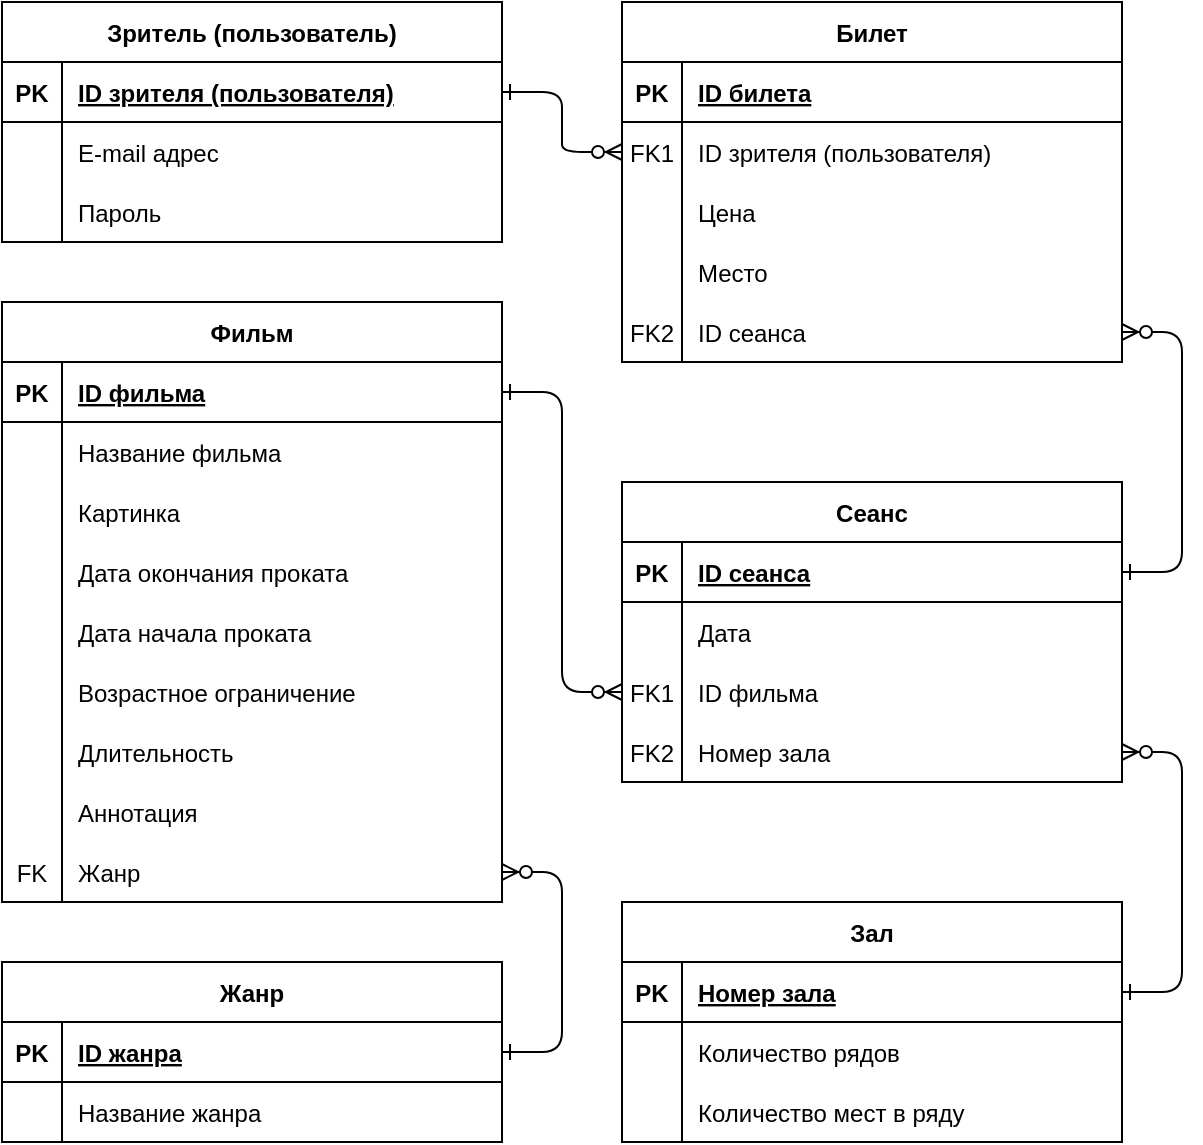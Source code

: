 <mxfile compressed="false" version="13.10.2" type="device">
  <diagram id="R2lEEEUBdFMjLlhIrx00" name="Page-1">
    <mxGraphModel dx="702" dy="746" grid="1" gridSize="10" guides="1" tooltips="1" connect="1" arrows="1" fold="1" page="1" pageScale="1" pageWidth="850" pageHeight="1100" math="0" shadow="0" extFonts="Permanent Marker^https://fonts.googleapis.com/css?family=Permanent+Marker">
      <root>
        <mxCell id="0" />
        <mxCell id="1" parent="0" />
        <mxCell id="C-vyLk0tnHw3VtMMgP7b-1" value="" style="edgeStyle=entityRelationEdgeStyle;endArrow=ERzeroToMany;startArrow=ERone;endFill=1;startFill=0;" parent="1" source="C-vyLk0tnHw3VtMMgP7b-24" target="C-vyLk0tnHw3VtMMgP7b-6" edge="1">
          <mxGeometry width="100" height="100" relative="1" as="geometry">
            <mxPoint x="340" y="720" as="sourcePoint" />
            <mxPoint x="440" y="620" as="targetPoint" />
          </mxGeometry>
        </mxCell>
        <mxCell id="C-vyLk0tnHw3VtMMgP7b-2" value="Билет" style="shape=table;startSize=30;container=1;collapsible=1;childLayout=tableLayout;fixedRows=1;rowLines=0;fontStyle=1;align=center;resizeLast=1;" parent="1" vertex="1">
          <mxGeometry x="450" y="60" width="250" height="180" as="geometry" />
        </mxCell>
        <mxCell id="C-vyLk0tnHw3VtMMgP7b-3" value="" style="shape=partialRectangle;collapsible=0;dropTarget=0;pointerEvents=0;fillColor=none;points=[[0,0.5],[1,0.5]];portConstraint=eastwest;top=0;left=0;right=0;bottom=1;" parent="C-vyLk0tnHw3VtMMgP7b-2" vertex="1">
          <mxGeometry y="30" width="250" height="30" as="geometry" />
        </mxCell>
        <mxCell id="C-vyLk0tnHw3VtMMgP7b-4" value="PK" style="shape=partialRectangle;overflow=hidden;connectable=0;fillColor=none;top=0;left=0;bottom=0;right=0;fontStyle=1;" parent="C-vyLk0tnHw3VtMMgP7b-3" vertex="1">
          <mxGeometry width="30" height="30" as="geometry" />
        </mxCell>
        <mxCell id="C-vyLk0tnHw3VtMMgP7b-5" value="ID билета" style="shape=partialRectangle;overflow=hidden;connectable=0;fillColor=none;top=0;left=0;bottom=0;right=0;align=left;spacingLeft=6;fontStyle=5;" parent="C-vyLk0tnHw3VtMMgP7b-3" vertex="1">
          <mxGeometry x="30" width="220" height="30" as="geometry" />
        </mxCell>
        <mxCell id="C-vyLk0tnHw3VtMMgP7b-6" value="" style="shape=partialRectangle;collapsible=0;dropTarget=0;pointerEvents=0;fillColor=none;points=[[0,0.5],[1,0.5]];portConstraint=eastwest;top=0;left=0;right=0;bottom=0;" parent="C-vyLk0tnHw3VtMMgP7b-2" vertex="1">
          <mxGeometry y="60" width="250" height="30" as="geometry" />
        </mxCell>
        <mxCell id="C-vyLk0tnHw3VtMMgP7b-7" value="FK1" style="shape=partialRectangle;overflow=hidden;connectable=0;fillColor=none;top=0;left=0;bottom=0;right=0;" parent="C-vyLk0tnHw3VtMMgP7b-6" vertex="1">
          <mxGeometry width="30" height="30" as="geometry" />
        </mxCell>
        <mxCell id="C-vyLk0tnHw3VtMMgP7b-8" value="ID зрителя (пользователя)" style="shape=partialRectangle;overflow=hidden;connectable=0;fillColor=none;top=0;left=0;bottom=0;right=0;align=left;spacingLeft=6;fontStyle=0" parent="C-vyLk0tnHw3VtMMgP7b-6" vertex="1">
          <mxGeometry x="30" width="220" height="30" as="geometry" />
        </mxCell>
        <mxCell id="Td2kAmXpezJlwMa1B2eU-5" value="" style="shape=partialRectangle;collapsible=0;dropTarget=0;pointerEvents=0;fillColor=none;points=[[0,0.5],[1,0.5]];portConstraint=eastwest;top=0;left=0;right=0;bottom=0;" parent="C-vyLk0tnHw3VtMMgP7b-2" vertex="1">
          <mxGeometry y="90" width="250" height="30" as="geometry" />
        </mxCell>
        <mxCell id="Td2kAmXpezJlwMa1B2eU-6" value="" style="shape=partialRectangle;overflow=hidden;connectable=0;fillColor=none;top=0;left=0;bottom=0;right=0;" parent="Td2kAmXpezJlwMa1B2eU-5" vertex="1">
          <mxGeometry width="30" height="30" as="geometry" />
        </mxCell>
        <mxCell id="Td2kAmXpezJlwMa1B2eU-7" value="Цена" style="shape=partialRectangle;overflow=hidden;connectable=0;fillColor=none;top=0;left=0;bottom=0;right=0;align=left;spacingLeft=6;fontStyle=0" parent="Td2kAmXpezJlwMa1B2eU-5" vertex="1">
          <mxGeometry x="30" width="220" height="30" as="geometry" />
        </mxCell>
        <mxCell id="knUdgXdHKQA402Z2bqrf-50" value="" style="shape=partialRectangle;collapsible=0;dropTarget=0;pointerEvents=0;fillColor=none;points=[[0,0.5],[1,0.5]];portConstraint=eastwest;top=0;left=0;right=0;bottom=0;" parent="C-vyLk0tnHw3VtMMgP7b-2" vertex="1">
          <mxGeometry y="120" width="250" height="30" as="geometry" />
        </mxCell>
        <mxCell id="knUdgXdHKQA402Z2bqrf-51" value="" style="shape=partialRectangle;overflow=hidden;connectable=0;fillColor=none;top=0;left=0;bottom=0;right=0;" parent="knUdgXdHKQA402Z2bqrf-50" vertex="1">
          <mxGeometry width="30" height="30" as="geometry" />
        </mxCell>
        <mxCell id="knUdgXdHKQA402Z2bqrf-52" value="Место" style="shape=partialRectangle;overflow=hidden;connectable=0;fillColor=none;top=0;left=0;bottom=0;right=0;align=left;spacingLeft=6;fontStyle=0" parent="knUdgXdHKQA402Z2bqrf-50" vertex="1">
          <mxGeometry x="30" width="220" height="30" as="geometry" />
        </mxCell>
        <mxCell id="Yhdj4WIYWF1XucsoO9qQ-97" value="" style="shape=partialRectangle;collapsible=0;dropTarget=0;pointerEvents=0;fillColor=none;points=[[0,0.5],[1,0.5]];portConstraint=eastwest;top=0;left=0;right=0;bottom=0;" parent="C-vyLk0tnHw3VtMMgP7b-2" vertex="1">
          <mxGeometry y="150" width="250" height="30" as="geometry" />
        </mxCell>
        <mxCell id="Yhdj4WIYWF1XucsoO9qQ-98" value="FK2" style="shape=partialRectangle;overflow=hidden;connectable=0;fillColor=none;top=0;left=0;bottom=0;right=0;" parent="Yhdj4WIYWF1XucsoO9qQ-97" vertex="1">
          <mxGeometry width="30" height="30" as="geometry" />
        </mxCell>
        <mxCell id="Yhdj4WIYWF1XucsoO9qQ-99" value="ID сеанса" style="shape=partialRectangle;overflow=hidden;connectable=0;fillColor=none;top=0;left=0;bottom=0;right=0;align=left;spacingLeft=6;fontStyle=0" parent="Yhdj4WIYWF1XucsoO9qQ-97" vertex="1">
          <mxGeometry x="30" width="220" height="30" as="geometry" />
        </mxCell>
        <mxCell id="C-vyLk0tnHw3VtMMgP7b-13" value="Сеанс" style="shape=table;startSize=30;container=1;collapsible=1;childLayout=tableLayout;fixedRows=1;rowLines=0;fontStyle=1;align=center;resizeLast=1;" parent="1" vertex="1">
          <mxGeometry x="450" y="300" width="250" height="150" as="geometry">
            <mxRectangle x="450" y="470" width="70" height="30" as="alternateBounds" />
          </mxGeometry>
        </mxCell>
        <mxCell id="C-vyLk0tnHw3VtMMgP7b-14" value="" style="shape=partialRectangle;collapsible=0;dropTarget=0;pointerEvents=0;fillColor=none;points=[[0,0.5],[1,0.5]];portConstraint=eastwest;top=0;left=0;right=0;bottom=1;" parent="C-vyLk0tnHw3VtMMgP7b-13" vertex="1">
          <mxGeometry y="30" width="250" height="30" as="geometry" />
        </mxCell>
        <mxCell id="C-vyLk0tnHw3VtMMgP7b-15" value="PK" style="shape=partialRectangle;overflow=hidden;connectable=0;fillColor=none;top=0;left=0;bottom=0;right=0;fontStyle=1;" parent="C-vyLk0tnHw3VtMMgP7b-14" vertex="1">
          <mxGeometry width="30" height="30" as="geometry" />
        </mxCell>
        <mxCell id="C-vyLk0tnHw3VtMMgP7b-16" value="ID сеанса" style="shape=partialRectangle;overflow=hidden;connectable=0;fillColor=none;top=0;left=0;bottom=0;right=0;align=left;spacingLeft=6;fontStyle=5;" parent="C-vyLk0tnHw3VtMMgP7b-14" vertex="1">
          <mxGeometry x="30" width="220" height="30" as="geometry" />
        </mxCell>
        <mxCell id="C-vyLk0tnHw3VtMMgP7b-17" value="" style="shape=partialRectangle;collapsible=0;dropTarget=0;pointerEvents=0;fillColor=none;points=[[0,0.5],[1,0.5]];portConstraint=eastwest;top=0;left=0;right=0;bottom=0;" parent="C-vyLk0tnHw3VtMMgP7b-13" vertex="1">
          <mxGeometry y="60" width="250" height="30" as="geometry" />
        </mxCell>
        <mxCell id="C-vyLk0tnHw3VtMMgP7b-18" value="" style="shape=partialRectangle;overflow=hidden;connectable=0;fillColor=none;top=0;left=0;bottom=0;right=0;" parent="C-vyLk0tnHw3VtMMgP7b-17" vertex="1">
          <mxGeometry width="30" height="30" as="geometry" />
        </mxCell>
        <mxCell id="C-vyLk0tnHw3VtMMgP7b-19" value="Дата" style="shape=partialRectangle;overflow=hidden;connectable=0;fillColor=none;top=0;left=0;bottom=0;right=0;align=left;spacingLeft=6;" parent="C-vyLk0tnHw3VtMMgP7b-17" vertex="1">
          <mxGeometry x="30" width="220" height="30" as="geometry" />
        </mxCell>
        <mxCell id="Yhdj4WIYWF1XucsoO9qQ-45" value="" style="shape=partialRectangle;collapsible=0;dropTarget=0;pointerEvents=0;fillColor=none;points=[[0,0.5],[1,0.5]];portConstraint=eastwest;top=0;left=0;right=0;bottom=0;" parent="C-vyLk0tnHw3VtMMgP7b-13" vertex="1">
          <mxGeometry y="90" width="250" height="30" as="geometry" />
        </mxCell>
        <mxCell id="Yhdj4WIYWF1XucsoO9qQ-46" value="FK1" style="shape=partialRectangle;overflow=hidden;connectable=0;fillColor=none;top=0;left=0;bottom=0;right=0;" parent="Yhdj4WIYWF1XucsoO9qQ-45" vertex="1">
          <mxGeometry width="30" height="30" as="geometry" />
        </mxCell>
        <mxCell id="Yhdj4WIYWF1XucsoO9qQ-47" value="ID фильма" style="shape=partialRectangle;overflow=hidden;connectable=0;fillColor=none;top=0;left=0;bottom=0;right=0;align=left;spacingLeft=6;" parent="Yhdj4WIYWF1XucsoO9qQ-45" vertex="1">
          <mxGeometry x="30" width="220" height="30" as="geometry" />
        </mxCell>
        <mxCell id="Yhdj4WIYWF1XucsoO9qQ-48" value="" style="shape=partialRectangle;collapsible=0;dropTarget=0;pointerEvents=0;fillColor=none;points=[[0,0.5],[1,0.5]];portConstraint=eastwest;top=0;left=0;right=0;bottom=0;" parent="C-vyLk0tnHw3VtMMgP7b-13" vertex="1">
          <mxGeometry y="120" width="250" height="30" as="geometry" />
        </mxCell>
        <mxCell id="Yhdj4WIYWF1XucsoO9qQ-49" value="FK2" style="shape=partialRectangle;overflow=hidden;connectable=0;fillColor=none;top=0;left=0;bottom=0;right=0;" parent="Yhdj4WIYWF1XucsoO9qQ-48" vertex="1">
          <mxGeometry width="30" height="30" as="geometry" />
        </mxCell>
        <mxCell id="Yhdj4WIYWF1XucsoO9qQ-50" value="Номер зала" style="shape=partialRectangle;overflow=hidden;connectable=0;fillColor=none;top=0;left=0;bottom=0;right=0;align=left;spacingLeft=6;" parent="Yhdj4WIYWF1XucsoO9qQ-48" vertex="1">
          <mxGeometry x="30" width="220" height="30" as="geometry" />
        </mxCell>
        <mxCell id="C-vyLk0tnHw3VtMMgP7b-23" value="Зритель (пользователь)" style="shape=table;startSize=30;container=1;collapsible=1;childLayout=tableLayout;fixedRows=1;rowLines=0;fontStyle=1;align=center;resizeLast=1;" parent="1" vertex="1">
          <mxGeometry x="140" y="60" width="250" height="120" as="geometry" />
        </mxCell>
        <mxCell id="C-vyLk0tnHw3VtMMgP7b-24" value="" style="shape=partialRectangle;collapsible=0;dropTarget=0;pointerEvents=0;fillColor=none;points=[[0,0.5],[1,0.5]];portConstraint=eastwest;top=0;left=0;right=0;bottom=1;" parent="C-vyLk0tnHw3VtMMgP7b-23" vertex="1">
          <mxGeometry y="30" width="250" height="30" as="geometry" />
        </mxCell>
        <mxCell id="C-vyLk0tnHw3VtMMgP7b-25" value="PK" style="shape=partialRectangle;overflow=hidden;connectable=0;fillColor=none;top=0;left=0;bottom=0;right=0;fontStyle=1;" parent="C-vyLk0tnHw3VtMMgP7b-24" vertex="1">
          <mxGeometry width="30" height="30" as="geometry" />
        </mxCell>
        <mxCell id="C-vyLk0tnHw3VtMMgP7b-26" value="ID зрителя (пользователя)" style="shape=partialRectangle;overflow=hidden;connectable=0;fillColor=none;top=0;left=0;bottom=0;right=0;align=left;spacingLeft=6;fontStyle=5;" parent="C-vyLk0tnHw3VtMMgP7b-24" vertex="1">
          <mxGeometry x="30" width="220" height="30" as="geometry" />
        </mxCell>
        <mxCell id="Yhdj4WIYWF1XucsoO9qQ-82" value="" style="shape=partialRectangle;collapsible=0;dropTarget=0;pointerEvents=0;fillColor=none;points=[[0,0.5],[1,0.5]];portConstraint=eastwest;top=0;left=0;right=0;bottom=0;" parent="C-vyLk0tnHw3VtMMgP7b-23" vertex="1">
          <mxGeometry y="60" width="250" height="30" as="geometry" />
        </mxCell>
        <mxCell id="Yhdj4WIYWF1XucsoO9qQ-83" value="" style="shape=partialRectangle;overflow=hidden;connectable=0;fillColor=none;top=0;left=0;bottom=0;right=0;" parent="Yhdj4WIYWF1XucsoO9qQ-82" vertex="1">
          <mxGeometry width="30" height="30" as="geometry" />
        </mxCell>
        <mxCell id="Yhdj4WIYWF1XucsoO9qQ-84" value="E-mail адрес" style="shape=partialRectangle;overflow=hidden;connectable=0;fillColor=none;top=0;left=0;bottom=0;right=0;align=left;spacingLeft=6;" parent="Yhdj4WIYWF1XucsoO9qQ-82" vertex="1">
          <mxGeometry x="30" width="220" height="30" as="geometry" />
        </mxCell>
        <mxCell id="Yhdj4WIYWF1XucsoO9qQ-85" value="" style="shape=partialRectangle;collapsible=0;dropTarget=0;pointerEvents=0;fillColor=none;points=[[0,0.5],[1,0.5]];portConstraint=eastwest;top=0;left=0;right=0;bottom=0;" parent="C-vyLk0tnHw3VtMMgP7b-23" vertex="1">
          <mxGeometry y="90" width="250" height="30" as="geometry" />
        </mxCell>
        <mxCell id="Yhdj4WIYWF1XucsoO9qQ-86" value="" style="shape=partialRectangle;overflow=hidden;connectable=0;fillColor=none;top=0;left=0;bottom=0;right=0;" parent="Yhdj4WIYWF1XucsoO9qQ-85" vertex="1">
          <mxGeometry width="30" height="30" as="geometry" />
        </mxCell>
        <mxCell id="Yhdj4WIYWF1XucsoO9qQ-87" value="Пароль" style="shape=partialRectangle;overflow=hidden;connectable=0;fillColor=none;top=0;left=0;bottom=0;right=0;align=left;spacingLeft=6;" parent="Yhdj4WIYWF1XucsoO9qQ-85" vertex="1">
          <mxGeometry x="30" width="220" height="30" as="geometry" />
        </mxCell>
        <mxCell id="Yhdj4WIYWF1XucsoO9qQ-9" value="Фильм" style="shape=table;startSize=30;container=1;collapsible=1;childLayout=tableLayout;fixedRows=1;rowLines=0;fontStyle=1;align=center;resizeLast=1;" parent="1" vertex="1">
          <mxGeometry x="140" y="210" width="250" height="300" as="geometry" />
        </mxCell>
        <mxCell id="Yhdj4WIYWF1XucsoO9qQ-10" value="" style="shape=partialRectangle;collapsible=0;dropTarget=0;pointerEvents=0;fillColor=none;points=[[0,0.5],[1,0.5]];portConstraint=eastwest;top=0;left=0;right=0;bottom=1;" parent="Yhdj4WIYWF1XucsoO9qQ-9" vertex="1">
          <mxGeometry y="30" width="250" height="30" as="geometry" />
        </mxCell>
        <mxCell id="Yhdj4WIYWF1XucsoO9qQ-11" value="PK" style="shape=partialRectangle;overflow=hidden;connectable=0;fillColor=none;top=0;left=0;bottom=0;right=0;fontStyle=1;" parent="Yhdj4WIYWF1XucsoO9qQ-10" vertex="1">
          <mxGeometry width="30" height="30" as="geometry" />
        </mxCell>
        <mxCell id="Yhdj4WIYWF1XucsoO9qQ-12" value="ID фильма" style="shape=partialRectangle;overflow=hidden;connectable=0;fillColor=none;top=0;left=0;bottom=0;right=0;align=left;spacingLeft=6;fontStyle=5;" parent="Yhdj4WIYWF1XucsoO9qQ-10" vertex="1">
          <mxGeometry x="30" width="220" height="30" as="geometry" />
        </mxCell>
        <mxCell id="Yhdj4WIYWF1XucsoO9qQ-13" value="" style="shape=partialRectangle;collapsible=0;dropTarget=0;pointerEvents=0;fillColor=none;points=[[0,0.5],[1,0.5]];portConstraint=eastwest;top=0;left=0;right=0;bottom=0;" parent="Yhdj4WIYWF1XucsoO9qQ-9" vertex="1">
          <mxGeometry y="60" width="250" height="30" as="geometry" />
        </mxCell>
        <mxCell id="Yhdj4WIYWF1XucsoO9qQ-14" value="" style="shape=partialRectangle;overflow=hidden;connectable=0;fillColor=none;top=0;left=0;bottom=0;right=0;" parent="Yhdj4WIYWF1XucsoO9qQ-13" vertex="1">
          <mxGeometry width="30" height="30" as="geometry" />
        </mxCell>
        <mxCell id="Yhdj4WIYWF1XucsoO9qQ-15" value="Название фильма" style="shape=partialRectangle;overflow=hidden;connectable=0;fillColor=none;top=0;left=0;bottom=0;right=0;align=left;spacingLeft=6;" parent="Yhdj4WIYWF1XucsoO9qQ-13" vertex="1">
          <mxGeometry x="30" width="220" height="30" as="geometry" />
        </mxCell>
        <mxCell id="eFPbYfmMEYvEz1cZRnvm-68" value="" style="shape=partialRectangle;collapsible=0;dropTarget=0;pointerEvents=0;fillColor=none;points=[[0,0.5],[1,0.5]];portConstraint=eastwest;top=0;left=0;right=0;bottom=0;" parent="Yhdj4WIYWF1XucsoO9qQ-9" vertex="1">
          <mxGeometry y="90" width="250" height="30" as="geometry" />
        </mxCell>
        <mxCell id="eFPbYfmMEYvEz1cZRnvm-69" value="" style="shape=partialRectangle;overflow=hidden;connectable=0;fillColor=none;top=0;left=0;bottom=0;right=0;" parent="eFPbYfmMEYvEz1cZRnvm-68" vertex="1">
          <mxGeometry width="30" height="30" as="geometry" />
        </mxCell>
        <mxCell id="eFPbYfmMEYvEz1cZRnvm-70" value="Картинка" style="shape=partialRectangle;overflow=hidden;connectable=0;fillColor=none;top=0;left=0;bottom=0;right=0;align=left;spacingLeft=6;" parent="eFPbYfmMEYvEz1cZRnvm-68" vertex="1">
          <mxGeometry x="30" width="220" height="30" as="geometry" />
        </mxCell>
        <mxCell id="eFPbYfmMEYvEz1cZRnvm-86" value="" style="shape=partialRectangle;collapsible=0;dropTarget=0;pointerEvents=0;fillColor=none;points=[[0,0.5],[1,0.5]];portConstraint=eastwest;top=0;left=0;right=0;bottom=0;" parent="Yhdj4WIYWF1XucsoO9qQ-9" vertex="1">
          <mxGeometry y="120" width="250" height="30" as="geometry" />
        </mxCell>
        <mxCell id="eFPbYfmMEYvEz1cZRnvm-87" value="" style="shape=partialRectangle;overflow=hidden;connectable=0;fillColor=none;top=0;left=0;bottom=0;right=0;" parent="eFPbYfmMEYvEz1cZRnvm-86" vertex="1">
          <mxGeometry width="30" height="30" as="geometry" />
        </mxCell>
        <mxCell id="eFPbYfmMEYvEz1cZRnvm-88" value="Дата окончания проката" style="shape=partialRectangle;overflow=hidden;connectable=0;fillColor=none;top=0;left=0;bottom=0;right=0;align=left;spacingLeft=6;" parent="eFPbYfmMEYvEz1cZRnvm-86" vertex="1">
          <mxGeometry x="30" width="220" height="30" as="geometry" />
        </mxCell>
        <mxCell id="eFPbYfmMEYvEz1cZRnvm-83" value="" style="shape=partialRectangle;collapsible=0;dropTarget=0;pointerEvents=0;fillColor=none;points=[[0,0.5],[1,0.5]];portConstraint=eastwest;top=0;left=0;right=0;bottom=0;" parent="Yhdj4WIYWF1XucsoO9qQ-9" vertex="1">
          <mxGeometry y="150" width="250" height="30" as="geometry" />
        </mxCell>
        <mxCell id="eFPbYfmMEYvEz1cZRnvm-84" value="" style="shape=partialRectangle;overflow=hidden;connectable=0;fillColor=none;top=0;left=0;bottom=0;right=0;" parent="eFPbYfmMEYvEz1cZRnvm-83" vertex="1">
          <mxGeometry width="30" height="30" as="geometry" />
        </mxCell>
        <mxCell id="eFPbYfmMEYvEz1cZRnvm-85" value="Дата начала проката" style="shape=partialRectangle;overflow=hidden;connectable=0;fillColor=none;top=0;left=0;bottom=0;right=0;align=left;spacingLeft=6;" parent="eFPbYfmMEYvEz1cZRnvm-83" vertex="1">
          <mxGeometry x="30" width="220" height="30" as="geometry" />
        </mxCell>
        <mxCell id="eFPbYfmMEYvEz1cZRnvm-80" value="" style="shape=partialRectangle;collapsible=0;dropTarget=0;pointerEvents=0;fillColor=none;points=[[0,0.5],[1,0.5]];portConstraint=eastwest;top=0;left=0;right=0;bottom=0;" parent="Yhdj4WIYWF1XucsoO9qQ-9" vertex="1">
          <mxGeometry y="180" width="250" height="30" as="geometry" />
        </mxCell>
        <mxCell id="eFPbYfmMEYvEz1cZRnvm-81" value="" style="shape=partialRectangle;overflow=hidden;connectable=0;fillColor=none;top=0;left=0;bottom=0;right=0;" parent="eFPbYfmMEYvEz1cZRnvm-80" vertex="1">
          <mxGeometry width="30" height="30" as="geometry" />
        </mxCell>
        <mxCell id="eFPbYfmMEYvEz1cZRnvm-82" value="Возрастное ограничение" style="shape=partialRectangle;overflow=hidden;connectable=0;fillColor=none;top=0;left=0;bottom=0;right=0;align=left;spacingLeft=6;" parent="eFPbYfmMEYvEz1cZRnvm-80" vertex="1">
          <mxGeometry x="30" width="220" height="30" as="geometry" />
        </mxCell>
        <mxCell id="eFPbYfmMEYvEz1cZRnvm-77" value="" style="shape=partialRectangle;collapsible=0;dropTarget=0;pointerEvents=0;fillColor=none;points=[[0,0.5],[1,0.5]];portConstraint=eastwest;top=0;left=0;right=0;bottom=0;" parent="Yhdj4WIYWF1XucsoO9qQ-9" vertex="1">
          <mxGeometry y="210" width="250" height="30" as="geometry" />
        </mxCell>
        <mxCell id="eFPbYfmMEYvEz1cZRnvm-78" value="" style="shape=partialRectangle;overflow=hidden;connectable=0;fillColor=none;top=0;left=0;bottom=0;right=0;" parent="eFPbYfmMEYvEz1cZRnvm-77" vertex="1">
          <mxGeometry width="30" height="30" as="geometry" />
        </mxCell>
        <mxCell id="eFPbYfmMEYvEz1cZRnvm-79" value="Длительность" style="shape=partialRectangle;overflow=hidden;connectable=0;fillColor=none;top=0;left=0;bottom=0;right=0;align=left;spacingLeft=6;" parent="eFPbYfmMEYvEz1cZRnvm-77" vertex="1">
          <mxGeometry x="30" width="220" height="30" as="geometry" />
        </mxCell>
        <mxCell id="eFPbYfmMEYvEz1cZRnvm-71" value="" style="shape=partialRectangle;collapsible=0;dropTarget=0;pointerEvents=0;fillColor=none;points=[[0,0.5],[1,0.5]];portConstraint=eastwest;top=0;left=0;right=0;bottom=0;" parent="Yhdj4WIYWF1XucsoO9qQ-9" vertex="1">
          <mxGeometry y="240" width="250" height="30" as="geometry" />
        </mxCell>
        <mxCell id="eFPbYfmMEYvEz1cZRnvm-72" value="" style="shape=partialRectangle;overflow=hidden;connectable=0;fillColor=none;top=0;left=0;bottom=0;right=0;" parent="eFPbYfmMEYvEz1cZRnvm-71" vertex="1">
          <mxGeometry width="30" height="30" as="geometry" />
        </mxCell>
        <mxCell id="eFPbYfmMEYvEz1cZRnvm-73" value="Аннотация" style="shape=partialRectangle;overflow=hidden;connectable=0;fillColor=none;top=0;left=0;bottom=0;right=0;align=left;spacingLeft=6;" parent="eFPbYfmMEYvEz1cZRnvm-71" vertex="1">
          <mxGeometry x="30" width="220" height="30" as="geometry" />
        </mxCell>
        <mxCell id="Yhdj4WIYWF1XucsoO9qQ-67" value="" style="shape=partialRectangle;collapsible=0;dropTarget=0;pointerEvents=0;fillColor=none;points=[[0,0.5],[1,0.5]];portConstraint=eastwest;top=0;left=0;right=0;bottom=0;" parent="Yhdj4WIYWF1XucsoO9qQ-9" vertex="1">
          <mxGeometry y="270" width="250" height="30" as="geometry" />
        </mxCell>
        <mxCell id="Yhdj4WIYWF1XucsoO9qQ-68" value="FK" style="shape=partialRectangle;overflow=hidden;connectable=0;fillColor=none;top=0;left=0;bottom=0;right=0;" parent="Yhdj4WIYWF1XucsoO9qQ-67" vertex="1">
          <mxGeometry width="30" height="30" as="geometry" />
        </mxCell>
        <mxCell id="Yhdj4WIYWF1XucsoO9qQ-69" value="Жанр" style="shape=partialRectangle;overflow=hidden;connectable=0;fillColor=none;top=0;left=0;bottom=0;right=0;align=left;spacingLeft=6;" parent="Yhdj4WIYWF1XucsoO9qQ-67" vertex="1">
          <mxGeometry x="30" width="220" height="30" as="geometry" />
        </mxCell>
        <mxCell id="Yhdj4WIYWF1XucsoO9qQ-23" value="Зал" style="shape=table;startSize=30;container=1;collapsible=1;childLayout=tableLayout;fixedRows=1;rowLines=0;fontStyle=1;align=center;resizeLast=1;" parent="1" vertex="1">
          <mxGeometry x="450" y="510" width="250" height="120" as="geometry" />
        </mxCell>
        <mxCell id="Yhdj4WIYWF1XucsoO9qQ-24" value="" style="shape=partialRectangle;collapsible=0;dropTarget=0;pointerEvents=0;fillColor=none;points=[[0,0.5],[1,0.5]];portConstraint=eastwest;top=0;left=0;right=0;bottom=1;" parent="Yhdj4WIYWF1XucsoO9qQ-23" vertex="1">
          <mxGeometry y="30" width="250" height="30" as="geometry" />
        </mxCell>
        <mxCell id="Yhdj4WIYWF1XucsoO9qQ-25" value="PK" style="shape=partialRectangle;overflow=hidden;connectable=0;fillColor=none;top=0;left=0;bottom=0;right=0;fontStyle=1;" parent="Yhdj4WIYWF1XucsoO9qQ-24" vertex="1">
          <mxGeometry width="30" height="30" as="geometry" />
        </mxCell>
        <mxCell id="Yhdj4WIYWF1XucsoO9qQ-26" value="Номер зала" style="shape=partialRectangle;overflow=hidden;connectable=0;fillColor=none;top=0;left=0;bottom=0;right=0;align=left;spacingLeft=6;fontStyle=5;" parent="Yhdj4WIYWF1XucsoO9qQ-24" vertex="1">
          <mxGeometry x="30" width="220" height="30" as="geometry" />
        </mxCell>
        <mxCell id="Yhdj4WIYWF1XucsoO9qQ-27" value="" style="shape=partialRectangle;collapsible=0;dropTarget=0;pointerEvents=0;fillColor=none;points=[[0,0.5],[1,0.5]];portConstraint=eastwest;top=0;left=0;right=0;bottom=0;" parent="Yhdj4WIYWF1XucsoO9qQ-23" vertex="1">
          <mxGeometry y="60" width="250" height="30" as="geometry" />
        </mxCell>
        <mxCell id="Yhdj4WIYWF1XucsoO9qQ-28" value="" style="shape=partialRectangle;overflow=hidden;connectable=0;fillColor=none;top=0;left=0;bottom=0;right=0;" parent="Yhdj4WIYWF1XucsoO9qQ-27" vertex="1">
          <mxGeometry width="30" height="30" as="geometry" />
        </mxCell>
        <mxCell id="Yhdj4WIYWF1XucsoO9qQ-29" value="Количество рядов" style="shape=partialRectangle;overflow=hidden;connectable=0;fillColor=none;top=0;left=0;bottom=0;right=0;align=left;spacingLeft=6;" parent="Yhdj4WIYWF1XucsoO9qQ-27" vertex="1">
          <mxGeometry x="30" width="220" height="30" as="geometry" />
        </mxCell>
        <mxCell id="Yhdj4WIYWF1XucsoO9qQ-30" value="" style="shape=partialRectangle;collapsible=0;dropTarget=0;pointerEvents=0;fillColor=none;points=[[0,0.5],[1,0.5]];portConstraint=eastwest;top=0;left=0;right=0;bottom=0;" parent="Yhdj4WIYWF1XucsoO9qQ-23" vertex="1">
          <mxGeometry y="90" width="250" height="30" as="geometry" />
        </mxCell>
        <mxCell id="Yhdj4WIYWF1XucsoO9qQ-31" value="" style="shape=partialRectangle;overflow=hidden;connectable=0;fillColor=none;top=0;left=0;bottom=0;right=0;" parent="Yhdj4WIYWF1XucsoO9qQ-30" vertex="1">
          <mxGeometry width="30" height="30" as="geometry" />
        </mxCell>
        <mxCell id="Yhdj4WIYWF1XucsoO9qQ-32" value="Количество мест в ряду" style="shape=partialRectangle;overflow=hidden;connectable=0;fillColor=none;top=0;left=0;bottom=0;right=0;align=left;spacingLeft=6;" parent="Yhdj4WIYWF1XucsoO9qQ-30" vertex="1">
          <mxGeometry x="30" width="220" height="30" as="geometry" />
        </mxCell>
        <mxCell id="eFPbYfmMEYvEz1cZRnvm-26" value="Жанр" style="shape=table;startSize=30;container=1;collapsible=1;childLayout=tableLayout;fixedRows=1;rowLines=0;fontStyle=1;align=center;resizeLast=1;" parent="1" vertex="1">
          <mxGeometry x="140" y="540" width="250" height="90" as="geometry" />
        </mxCell>
        <mxCell id="eFPbYfmMEYvEz1cZRnvm-27" value="" style="shape=partialRectangle;collapsible=0;dropTarget=0;pointerEvents=0;fillColor=none;points=[[0,0.5],[1,0.5]];portConstraint=eastwest;top=0;left=0;right=0;bottom=1;" parent="eFPbYfmMEYvEz1cZRnvm-26" vertex="1">
          <mxGeometry y="30" width="250" height="30" as="geometry" />
        </mxCell>
        <mxCell id="eFPbYfmMEYvEz1cZRnvm-28" value="PK" style="shape=partialRectangle;overflow=hidden;connectable=0;fillColor=none;top=0;left=0;bottom=0;right=0;fontStyle=1;" parent="eFPbYfmMEYvEz1cZRnvm-27" vertex="1">
          <mxGeometry width="30" height="30" as="geometry" />
        </mxCell>
        <mxCell id="eFPbYfmMEYvEz1cZRnvm-29" value="ID жанра" style="shape=partialRectangle;overflow=hidden;connectable=0;fillColor=none;top=0;left=0;bottom=0;right=0;align=left;spacingLeft=6;fontStyle=5;" parent="eFPbYfmMEYvEz1cZRnvm-27" vertex="1">
          <mxGeometry x="30" width="220" height="30" as="geometry" />
        </mxCell>
        <mxCell id="eFPbYfmMEYvEz1cZRnvm-30" value="" style="shape=partialRectangle;collapsible=0;dropTarget=0;pointerEvents=0;fillColor=none;points=[[0,0.5],[1,0.5]];portConstraint=eastwest;top=0;left=0;right=0;bottom=0;" parent="eFPbYfmMEYvEz1cZRnvm-26" vertex="1">
          <mxGeometry y="60" width="250" height="30" as="geometry" />
        </mxCell>
        <mxCell id="eFPbYfmMEYvEz1cZRnvm-31" value="" style="shape=partialRectangle;overflow=hidden;connectable=0;fillColor=none;top=0;left=0;bottom=0;right=0;" parent="eFPbYfmMEYvEz1cZRnvm-30" vertex="1">
          <mxGeometry width="30" height="30" as="geometry" />
        </mxCell>
        <mxCell id="eFPbYfmMEYvEz1cZRnvm-32" value="Название жанра" style="shape=partialRectangle;overflow=hidden;connectable=0;fillColor=none;top=0;left=0;bottom=0;right=0;align=left;spacingLeft=6;" parent="eFPbYfmMEYvEz1cZRnvm-30" vertex="1">
          <mxGeometry x="30" width="220" height="30" as="geometry" />
        </mxCell>
        <mxCell id="eFPbYfmMEYvEz1cZRnvm-90" value="" style="edgeStyle=entityRelationEdgeStyle;endArrow=ERzeroToMany;startArrow=ERone;endFill=1;startFill=0;" parent="1" source="eFPbYfmMEYvEz1cZRnvm-27" target="Yhdj4WIYWF1XucsoO9qQ-67" edge="1">
          <mxGeometry width="100" height="100" relative="1" as="geometry">
            <mxPoint x="100" y="585" as="sourcePoint" />
            <mxPoint x="400" y="315" as="targetPoint" />
          </mxGeometry>
        </mxCell>
        <mxCell id="knUdgXdHKQA402Z2bqrf-1" value="" style="edgeStyle=entityRelationEdgeStyle;endArrow=ERzeroToMany;startArrow=ERone;endFill=1;startFill=0;" parent="1" source="C-vyLk0tnHw3VtMMgP7b-14" target="Yhdj4WIYWF1XucsoO9qQ-97" edge="1">
          <mxGeometry width="100" height="100" relative="1" as="geometry">
            <mxPoint x="890" y="260" as="sourcePoint" />
            <mxPoint x="830" y="350" as="targetPoint" />
          </mxGeometry>
        </mxCell>
        <mxCell id="knUdgXdHKQA402Z2bqrf-2" value="" style="edgeStyle=entityRelationEdgeStyle;endArrow=ERzeroToMany;startArrow=ERone;endFill=1;startFill=0;" parent="1" source="Yhdj4WIYWF1XucsoO9qQ-24" target="Yhdj4WIYWF1XucsoO9qQ-48" edge="1">
          <mxGeometry width="100" height="100" relative="1" as="geometry">
            <mxPoint x="710" y="385" as="sourcePoint" />
            <mxPoint x="710" y="315" as="targetPoint" />
          </mxGeometry>
        </mxCell>
        <mxCell id="knUdgXdHKQA402Z2bqrf-53" value="" style="edgeStyle=entityRelationEdgeStyle;endArrow=ERzeroToMany;startArrow=ERone;endFill=1;startFill=0;" parent="1" source="Yhdj4WIYWF1XucsoO9qQ-10" target="Yhdj4WIYWF1XucsoO9qQ-45" edge="1">
          <mxGeometry width="100" height="100" relative="1" as="geometry">
            <mxPoint x="710" y="565" as="sourcePoint" />
            <mxPoint x="710" y="475" as="targetPoint" />
          </mxGeometry>
        </mxCell>
      </root>
    </mxGraphModel>
  </diagram>
</mxfile>
